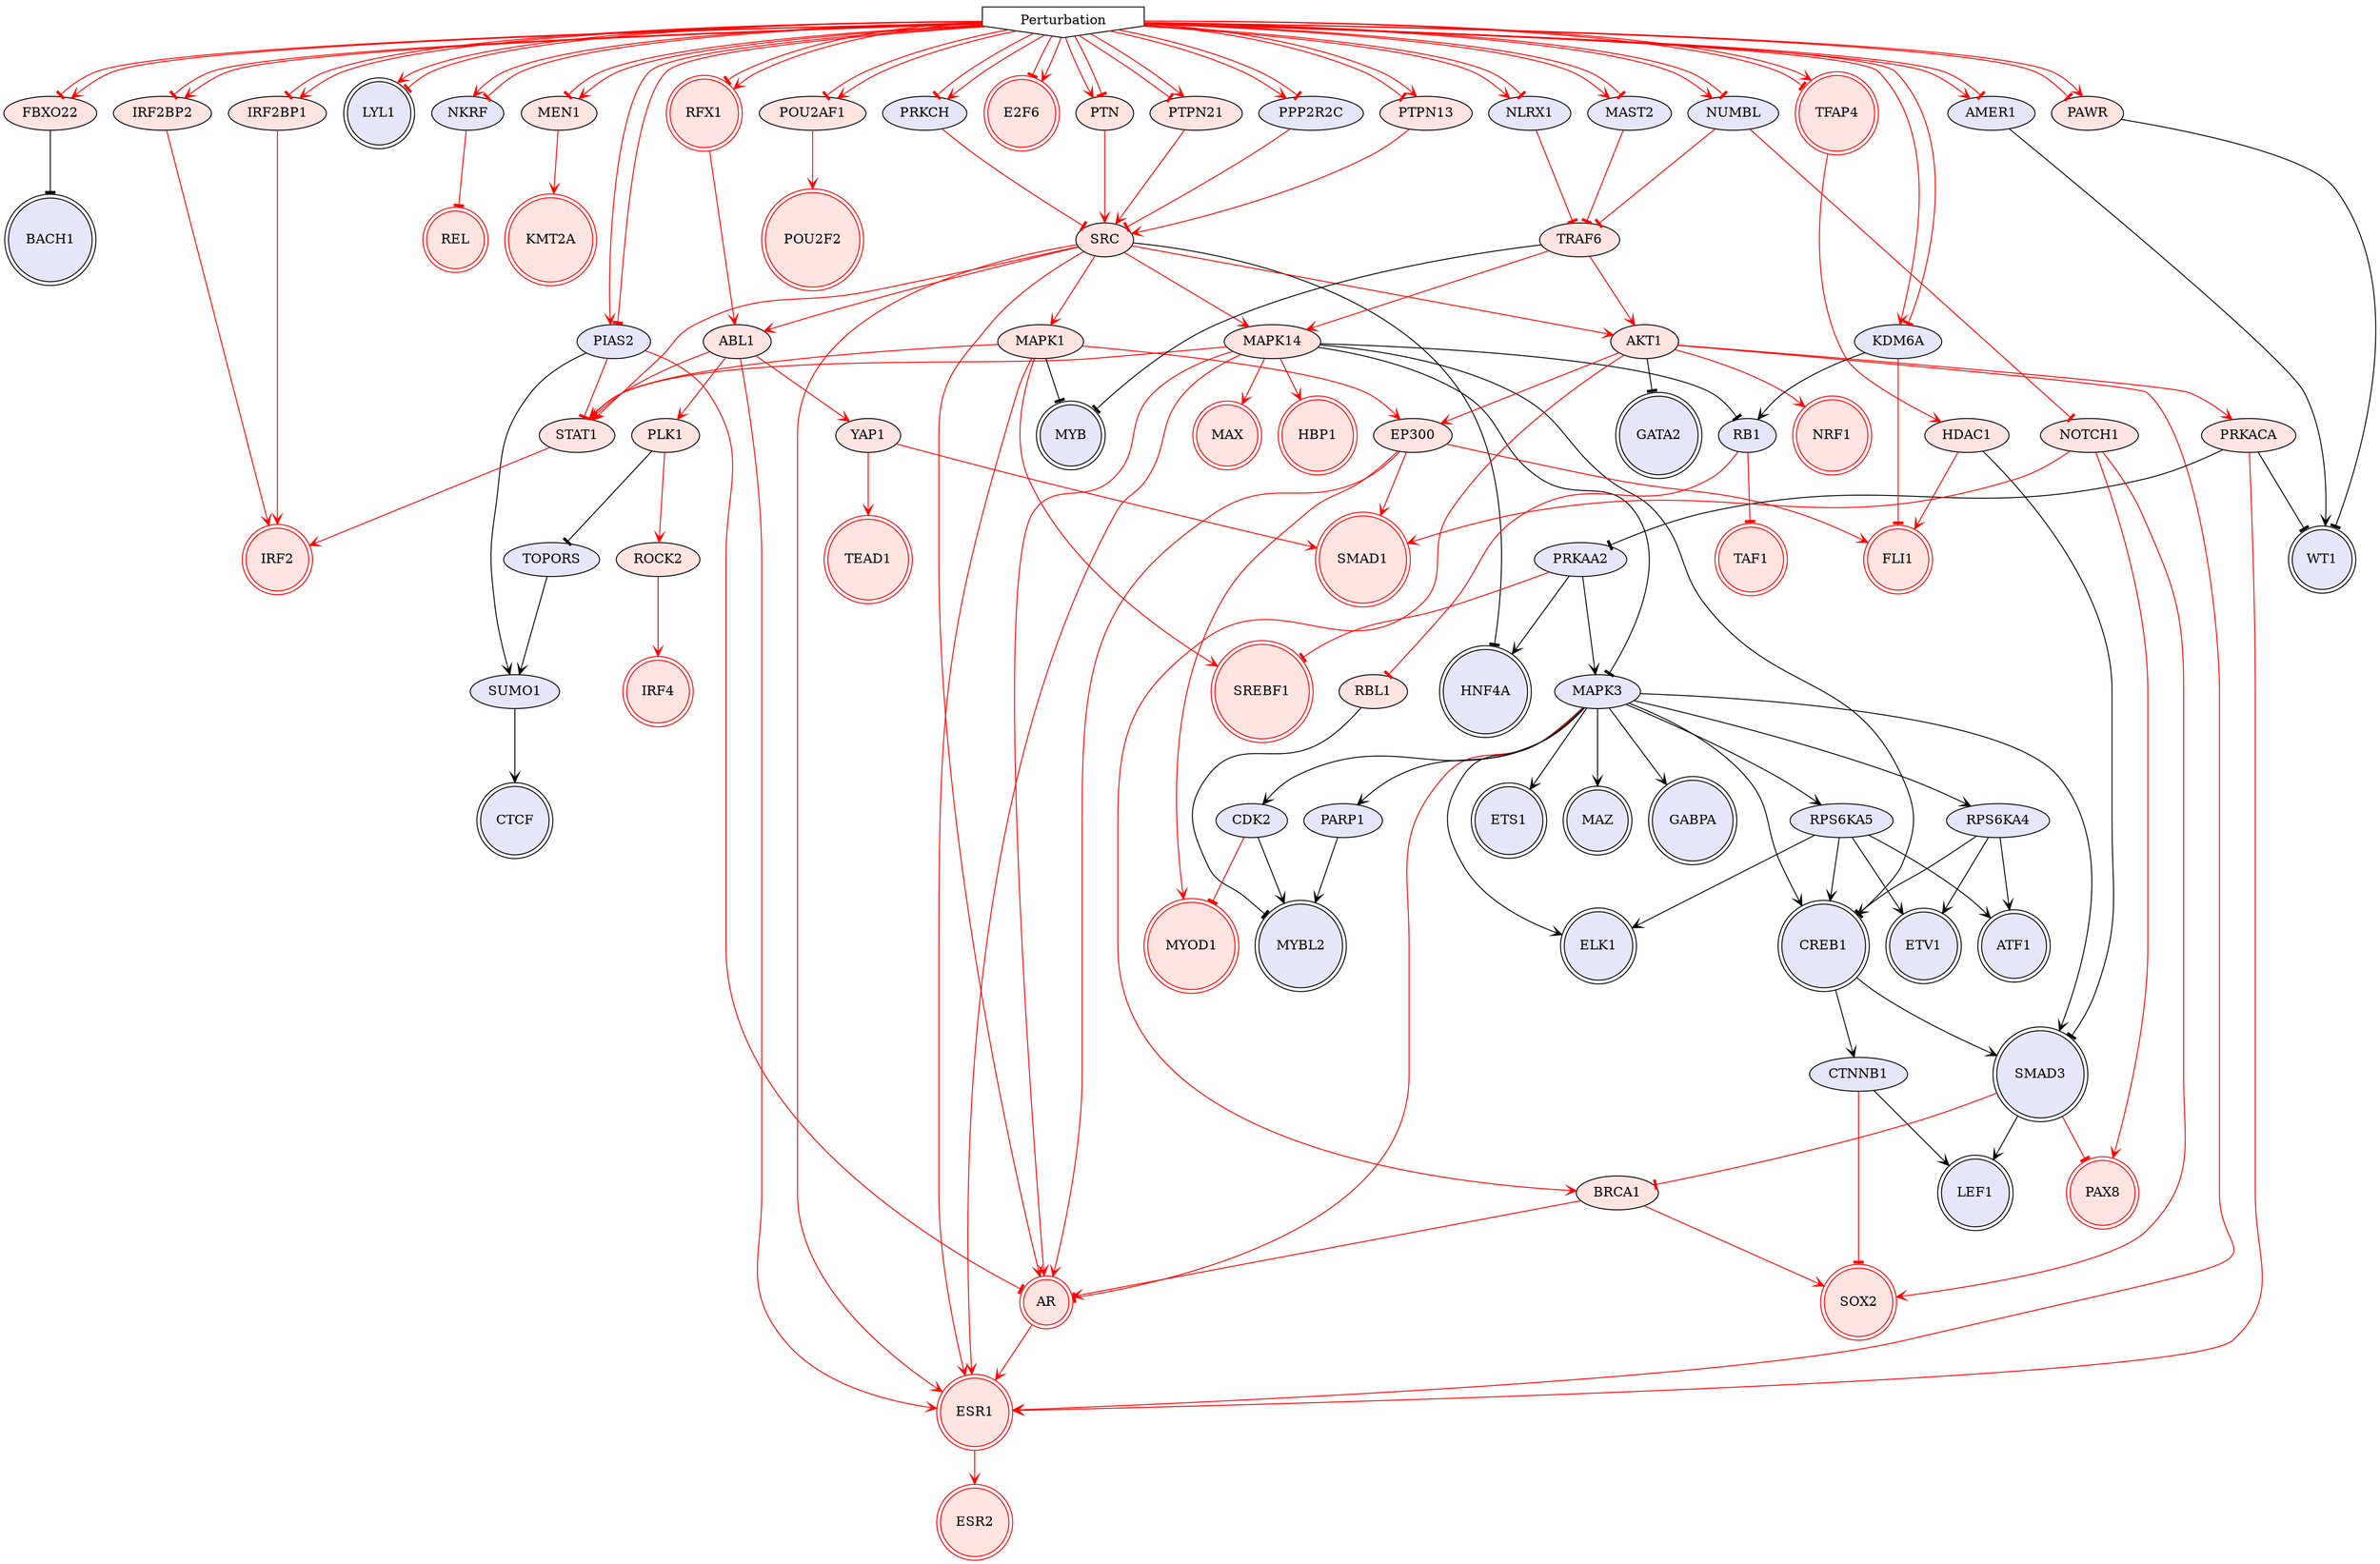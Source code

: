 digraph {

MAPK3->GABPA [penwidth=1, color=black, arrowhead="vee"]
MAPK3->RPS6KA5 [penwidth=1, color=black, arrowhead="vee"]
SUMO1->CTCF [penwidth=1, color=black, arrowhead="vee"]
MAPK14->MAPK3 [penwidth=1, color=black, arrowhead="tee"]
CTNNB1->LEF1 [penwidth=1, color=black, arrowhead="vee"]
MAPK3->ELK1 [penwidth=1, color=black, arrowhead="vee"]
MAPK3->SMAD3 [penwidth=1, color=black, arrowhead="vee"]
SMAD3->LEF1 [penwidth=1, color=black, arrowhead="vee"]
RPS6KA5->CREB1 [penwidth=1, color=black, arrowhead="vee"]
RPS6KA5->ATF1 [penwidth=1, color=black, arrowhead="vee"]
CREB1->SMAD3 [penwidth=1, color=black, arrowhead="vee"]
MAPK14->CREB1 [penwidth=1, color=black, arrowhead="tee"]
CREB1->CTNNB1 [penwidth=1, color=black, arrowhead="vee"]
MAPK3->ETS1 [penwidth=1, color=black, arrowhead="vee"]
SRC->HNF4A [penwidth=1, color=black, arrowhead="tee"]
MAPK1->MYB [penwidth=1, color=black, arrowhead="tee"]
RPS6KA5->ELK1 [penwidth=1, color=black, arrowhead="vee"]
RPS6KA5->ETV1 [penwidth=1, color=black, arrowhead="vee"]
FBXO22->BACH1 [penwidth=1, color=black, arrowhead="tee"]
AKT1->GATA2 [penwidth=1, color=black, arrowhead="tee"]
MAPK14->RB1 [penwidth=1, color=black, arrowhead="tee"]
MAPK3->MAZ [penwidth=1, color=black, arrowhead="vee"]
PAWR->WT1 [penwidth=1, color=black, arrowhead="tee"]
PIAS2->SUMO1 [penwidth=1, color=black, arrowhead="vee"]
MAPK3->CREB1 [penwidth=1, color=black, arrowhead="vee"]
RBL1->MYBL2 [penwidth=1, color=black, arrowhead="tee"]
Perturbation->LYL1 [penwidth=1, color=red, arrowhead="vee"]
Perturbation->NKRF [penwidth=1, color=red, arrowhead="vee"]
Perturbation->PIAS2 [penwidth=1, color=red, arrowhead="vee"]
Perturbation->PPP2R2C [penwidth=1, color=red, arrowhead="vee"]
NKRF->REL [penwidth=1, color=red, arrowhead="tee"]
AKT1->EP300 [penwidth=1, color=red, arrowhead="vee"]
MEN1->KMT2A [penwidth=1, color=red, arrowhead="vee"]
ABL1->YAP1 [penwidth=1, color=red, arrowhead="vee"]
ABL1->ESR1 [penwidth=1, color=red, arrowhead="vee"]
SRC->AR [penwidth=1, color=red, arrowhead="vee"]
SRC->ABL1 [penwidth=1, color=red, arrowhead="vee"]
AKT1->NRF1 [penwidth=1, color=red, arrowhead="vee"]
AR->ESR1 [penwidth=1, color=red, arrowhead="vee"]
ESR1->ESR2 [penwidth=1, color=red, arrowhead="vee"]
MAPK14->MAX [penwidth=1, color=red, arrowhead="vee"]
RFX1->ABL1 [penwidth=1, color=red, arrowhead="vee"]
PPP2R2C->SRC [penwidth=1, color=red, arrowhead="tee"]
YAP1->TEAD1 [penwidth=1, color=red, arrowhead="vee"]
MAPK1->ESR1 [penwidth=1, color=red, arrowhead="vee"]
ROCK2->IRF4 [penwidth=1, color=red, arrowhead="vee"]
SMAD3->PAX8 [penwidth=1, color=red, arrowhead="tee"]
MAPK1->EP300 [penwidth=1, color=red, arrowhead="vee"]
SRC->AKT1 [penwidth=1, color=red, arrowhead="vee"]
SRC->ESR1 [penwidth=1, color=red, arrowhead="vee"]
EP300->FLI1 [penwidth=1, color=red, arrowhead="vee"]
MAPK1->SREBF1 [penwidth=1, color=red, arrowhead="vee"]
AKT1->ESR1 [penwidth=1, color=red, arrowhead="vee"]
YAP1->SMAD1 [penwidth=1, color=red, arrowhead="vee"]
CTNNB1->SOX2 [penwidth=1, color=red, arrowhead="tee"]
EP300->MYOD1 [penwidth=1, color=red, arrowhead="vee"]
EP300->SMAD1 [penwidth=1, color=red, arrowhead="vee"]
MAPK3->AR [penwidth=1, color=red, arrowhead="tee"]
IRF2BP2->IRF2 [penwidth=1, color=red, arrowhead="vee"]
MAPK14->ESR1 [penwidth=1, color=red, arrowhead="vee"]
MAPK14->HBP1 [penwidth=1, color=red, arrowhead="vee"]
ABL1->PLK1 [penwidth=1, color=red, arrowhead="vee"]
POU2AF1->POU2F2 [penwidth=1, color=red, arrowhead="vee"]
MAPK14->AR [penwidth=1, color=red, arrowhead="vee"]
EP300->AR [penwidth=1, color=red, arrowhead="vee"]
SRC->MAPK14 [penwidth=1, color=red, arrowhead="vee"]
RB1->RBL1 [penwidth=1, color=red, arrowhead="tee"]
PLK1->ROCK2 [penwidth=1, color=red, arrowhead="vee"]
SRC->MAPK1 [penwidth=1, color=red, arrowhead="vee"]
RB1->TAF1 [penwidth=1, color=red, arrowhead="tee"]
PIAS2->AR [penwidth=1, color=red, arrowhead="tee"]
Perturbation->E2F6 [penwidth=1, color=red, arrowhead="tee"]
Perturbation->FBXO22 [penwidth=1, color=red, arrowhead="tee"]
Perturbation->IRF2BP2 [penwidth=1, color=red, arrowhead="tee"]
Perturbation->MEN1 [penwidth=1, color=red, arrowhead="tee"]
Perturbation->PAWR [penwidth=1, color=red, arrowhead="tee"]
Perturbation->POU2AF1 [penwidth=1, color=red, arrowhead="tee"]
Perturbation->RFX1 [penwidth=1, color=red, arrowhead="tee"]
Perturbation->TFAP4 [penwidth=1, color=red, arrowhead="tee"]
RPS6KA4->CREB1 [penwidth=1, color=black, arrowhead="vee"]
TRAF6->MYB [penwidth=1, color=black, arrowhead="tee"]
MAPK3->RPS6KA4 [penwidth=1, color=black, arrowhead="vee"]
RPS6KA4->ATF1 [penwidth=1, color=black, arrowhead="vee"]
PRKACA->WT1 [penwidth=1, color=black, arrowhead="tee"]
PRKACA->PRKAA2 [penwidth=1, color=black, arrowhead="tee"]
RPS6KA4->ETV1 [penwidth=1, color=black, arrowhead="vee"]
PRKAA2->MAPK3 [penwidth=1, color=black, arrowhead="vee"]
PLK1->TOPORS [penwidth=1, color=black, arrowhead="tee"]
PRKAA2->HNF4A [penwidth=1, color=black, arrowhead="vee"]
TOPORS->SUMO1 [penwidth=1, color=black, arrowhead="vee"]
Perturbation->NUMBL [penwidth=1, color=red, arrowhead="vee"]
TRAF6->AKT1 [penwidth=1, color=red, arrowhead="vee"]
AKT1->PRKACA [penwidth=1, color=red, arrowhead="vee"]
TRAF6->MAPK14 [penwidth=1, color=red, arrowhead="vee"]
PRKAA2->SREBF1 [penwidth=1, color=red, arrowhead="tee"]
PRKACA->ESR1 [penwidth=1, color=red, arrowhead="vee"]
NUMBL->TRAF6 [penwidth=1, color=red, arrowhead="tee"]
KDM6A->RB1 [penwidth=1, color=black, arrowhead="vee"]
CDK2->MYBL2 [penwidth=1, color=black, arrowhead="vee"]
MAPK3->CDK2 [penwidth=1, color=black, arrowhead="vee"]
AMER1->WT1 [penwidth=1, color=black, arrowhead="vee"]
Perturbation->AMER1 [penwidth=1, color=red, arrowhead="vee"]
Perturbation->KDM6A [penwidth=1, color=red, arrowhead="vee"]
BRCA1->SOX2 [penwidth=1, color=red, arrowhead="vee"]
AKT1->BRCA1 [penwidth=1, color=red, arrowhead="vee"]
KDM6A->FLI1 [penwidth=1, color=red, arrowhead="tee"]
IRF2BP1->IRF2 [penwidth=1, color=red, arrowhead="vee"]
CDK2->MYOD1 [penwidth=1, color=red, arrowhead="tee"]
PTPN13->SRC [penwidth=1, color=red, arrowhead="vee"]
BRCA1->AR [penwidth=1, color=red, arrowhead="vee"]
SMAD3->BRCA1 [penwidth=1, color=red, arrowhead="tee"]
Perturbation->IRF2BP1 [penwidth=1, color=red, arrowhead="tee"]
Perturbation->PTPN13 [penwidth=1, color=red, arrowhead="tee"]
Perturbation->AMER1 [penwidth=1, color=red, arrowhead="tee"]
Perturbation->KDM6A [penwidth=1, color=red, arrowhead="tee"]
Perturbation->LYL1 [penwidth=1, color=red, arrowhead="tee"]
Perturbation->NKRF [penwidth=1, color=red, arrowhead="tee"]
Perturbation->PRKCH [penwidth=1, color=red, arrowhead="tee"]
PRKCH->SRC [penwidth=1, color=red, arrowhead="tee"]
Perturbation->E2F6 [penwidth=1, color=red, arrowhead="vee"]
Perturbation->FBXO22 [penwidth=1, color=red, arrowhead="vee"]
Perturbation->IRF2BP1 [penwidth=1, color=red, arrowhead="vee"]
Perturbation->MEN1 [penwidth=1, color=red, arrowhead="vee"]
Perturbation->POU2AF1 [penwidth=1, color=red, arrowhead="vee"]
Perturbation->RFX1 [penwidth=1, color=red, arrowhead="vee"]
Perturbation->TFAP4 [penwidth=1, color=red, arrowhead="vee"]
HDAC1->SMAD3 [penwidth=1, color=black, arrowhead="tee"]
TFAP4->HDAC1 [penwidth=1, color=red, arrowhead="vee"]
HDAC1->FLI1 [penwidth=1, color=red, arrowhead="vee"]
Perturbation->PRKCH [penwidth=1, color=red, arrowhead="vee"]
Perturbation->PIAS2 [penwidth=1, color=red, arrowhead="tee"]
Perturbation->IRF2BP2 [penwidth=1, color=red, arrowhead="vee"]
Perturbation->PTPN13 [penwidth=1, color=red, arrowhead="vee"]
Perturbation->NLRX1 [penwidth=1, color=red, arrowhead="vee"]
ABL1->STAT1 [penwidth=1, color=red, arrowhead="vee"]
MAPK14->STAT1 [penwidth=1, color=red, arrowhead="vee"]
STAT1->IRF2 [penwidth=1, color=red, arrowhead="vee"]
NLRX1->TRAF6 [penwidth=1, color=red, arrowhead="tee"]
PIAS2->STAT1 [penwidth=1, color=red, arrowhead="tee"]
NOTCH1->PAX8 [penwidth=1, color=red, arrowhead="vee"]
NOTCH1->SOX2 [penwidth=1, color=red, arrowhead="vee"]
NOTCH1->SMAD1 [penwidth=1, color=red, arrowhead="vee"]
NUMBL->NOTCH1 [penwidth=1, color=red, arrowhead="tee"]
Perturbation->MAST2 [penwidth=1, color=red, arrowhead="vee"]
MAST2->TRAF6 [penwidth=1, color=red, arrowhead="tee"]
MAPK3->PARP1 [penwidth=1, color=black, arrowhead="vee"]
PARP1->MYBL2 [penwidth=1, color=black, arrowhead="vee"]
Perturbation->NLRX1 [penwidth=1, color=red, arrowhead="tee"]
Perturbation->NUMBL [penwidth=1, color=red, arrowhead="tee"]
Perturbation->MAST2 [penwidth=1, color=red, arrowhead="tee"]
SRC->STAT1 [penwidth=1, color=red, arrowhead="vee"]
PTN->SRC [penwidth=1, color=red, arrowhead="vee"]
MAPK1->STAT1 [penwidth=1, color=red, arrowhead="vee"]
Perturbation->PAWR [penwidth=1, color=red, arrowhead="vee"]
Perturbation->PTN [penwidth=1, color=red, arrowhead="vee"]
Perturbation->PPP2R2C [penwidth=1, color=red, arrowhead="tee"]
Perturbation->PTN [penwidth=1, color=red, arrowhead="tee"]
PTPN21->SRC [penwidth=1, color=red, arrowhead="vee"]
Perturbation->PTPN21 [penwidth=1, color=red, arrowhead="tee"]
Perturbation->PTPN21 [penwidth=1, color=red, arrowhead="vee"]
Perturbation [style=filled, color=black, fillcolor=white, shape=invhouse];
SMAD1 [style=filled, color=red, fillcolor=mistyrose, shape=doublecircle];
CREB1 [style=filled, color=black, fillcolor=lavender, shape=doublecircle];
ELK1 [style=filled, color=black, fillcolor=lavender, shape=doublecircle];
AR [style=filled, color=red, fillcolor=mistyrose, shape=doublecircle];
FLI1 [style=filled, color=red, fillcolor=mistyrose, shape=doublecircle];
KMT2A [style=filled, color=red, fillcolor=mistyrose, shape=doublecircle];
ATF1 [style=filled, color=black, fillcolor=lavender, shape=doublecircle];
BACH1 [style=filled, color=black, fillcolor=lavender, shape=doublecircle];
TEAD1 [style=filled, color=red, fillcolor=mistyrose, shape=doublecircle];
SREBF1 [style=filled, color=red, fillcolor=mistyrose, shape=doublecircle];
MAX [style=filled, color=red, fillcolor=mistyrose, shape=doublecircle];
IRF2 [style=filled, color=red, fillcolor=mistyrose, shape=doublecircle];
HBP1 [style=filled, color=red, fillcolor=mistyrose, shape=doublecircle];
MAZ [style=filled, color=black, fillcolor=lavender, shape=doublecircle];
HNF4A [style=filled, color=black, fillcolor=lavender, shape=doublecircle];
CTCF [style=filled, color=black, fillcolor=lavender, shape=doublecircle];
MYBL2 [style=filled, color=black, fillcolor=lavender, shape=doublecircle];
PAX8 [style=filled, color=red, fillcolor=mistyrose, shape=doublecircle];
TFAP4 [style=filled, color=red, fillcolor=mistyrose, shape=doublecircle];
ETV1 [style=filled, color=black, fillcolor=lavender, shape=doublecircle];
POU2F2 [style=filled, color=red, fillcolor=mistyrose, shape=doublecircle];
RFX1 [style=filled, color=red, fillcolor=mistyrose, shape=doublecircle];
LYL1 [style=filled, color=black, fillcolor=lavender, shape=doublecircle];
E2F6 [style=filled, color=red, fillcolor=mistyrose, shape=doublecircle];
WT1 [style=filled, color=black, fillcolor=lavender, shape=doublecircle];
MYOD1 [style=filled, color=red, fillcolor=mistyrose, shape=doublecircle];
MYB [style=filled, color=black, fillcolor=lavender, shape=doublecircle];
TAF1 [style=filled, color=red, fillcolor=mistyrose, shape=doublecircle];
LEF1 [style=filled, color=black, fillcolor=lavender, shape=doublecircle];
ESR1 [style=filled, color=red, fillcolor=mistyrose, shape=doublecircle];
NRF1 [style=filled, color=red, fillcolor=mistyrose, shape=doublecircle];
GATA2 [style=filled, color=black, fillcolor=lavender, shape=doublecircle];
ESR2 [style=filled, color=red, fillcolor=mistyrose, shape=doublecircle];
SOX2 [style=filled, color=red, fillcolor=mistyrose, shape=doublecircle];
REL [style=filled, color=red, fillcolor=mistyrose, shape=doublecircle];
SMAD3 [style=filled, color=black, fillcolor=lavender, shape=doublecircle];
ETS1 [style=filled, color=black, fillcolor=lavender, shape=doublecircle];
GABPA [style=filled, color=black, fillcolor=lavender, shape=doublecircle];
IRF4 [style=filled, color=red, fillcolor=mistyrose, shape=doublecircle];
MAPK3 [style=filled, fillcolor=lavender];
SUMO1 [style=filled, fillcolor=lavender];
MAPK14 [style=filled, fillcolor=mistyrose];
CTNNB1 [style=filled, fillcolor=lavender];
RPS6KA5 [style=filled, fillcolor=lavender];
SRC [style=filled, fillcolor=mistyrose];
MAPK1 [style=filled, fillcolor=mistyrose];
FBXO22 [style=filled, fillcolor=mistyrose];
AKT1 [style=filled, fillcolor=mistyrose];
PAWR [style=filled, fillcolor=mistyrose];
PIAS2 [style=filled, fillcolor=lavender];
RBL1 [style=filled, fillcolor=mistyrose];
NKRF [style=filled, fillcolor=lavender];
MEN1 [style=filled, fillcolor=mistyrose];
ABL1 [style=filled, fillcolor=mistyrose];
PPP2R2C [style=filled, fillcolor=lavender];
YAP1 [style=filled, fillcolor=mistyrose];
ROCK2 [style=filled, fillcolor=mistyrose];
EP300 [style=filled, fillcolor=mistyrose];
IRF2BP2 [style=filled, fillcolor=mistyrose];
POU2AF1 [style=filled, fillcolor=mistyrose];
RB1 [style=filled, fillcolor=lavender];
PLK1 [style=filled, fillcolor=mistyrose];
RPS6KA4 [style=filled, fillcolor=lavender];
TRAF6 [style=filled, fillcolor=mistyrose];
PRKACA [style=filled, fillcolor=mistyrose];
PRKAA2 [style=filled, fillcolor=lavender];
TOPORS [style=filled, fillcolor=lavender];
NUMBL [style=filled, fillcolor=lavender];
KDM6A [style=filled, fillcolor=lavender];
CDK2 [style=filled, fillcolor=lavender];
AMER1 [style=filled, fillcolor=lavender];
BRCA1 [style=filled, fillcolor=mistyrose];
IRF2BP1 [style=filled, fillcolor=mistyrose];
PTPN13 [style=filled, fillcolor=mistyrose];
PRKCH [style=filled, fillcolor=lavender];
HDAC1 [style=filled, fillcolor=mistyrose];
STAT1 [style=filled, fillcolor=mistyrose];
NLRX1 [style=filled, fillcolor=lavender];
NOTCH1 [style=filled, fillcolor=mistyrose];
MAST2 [style=filled, fillcolor=lavender];
PARP1 [style=filled, fillcolor=lavender];
PTN [style=filled, fillcolor=mistyrose];
PTPN21 [style=filled, fillcolor=mistyrose];


}
